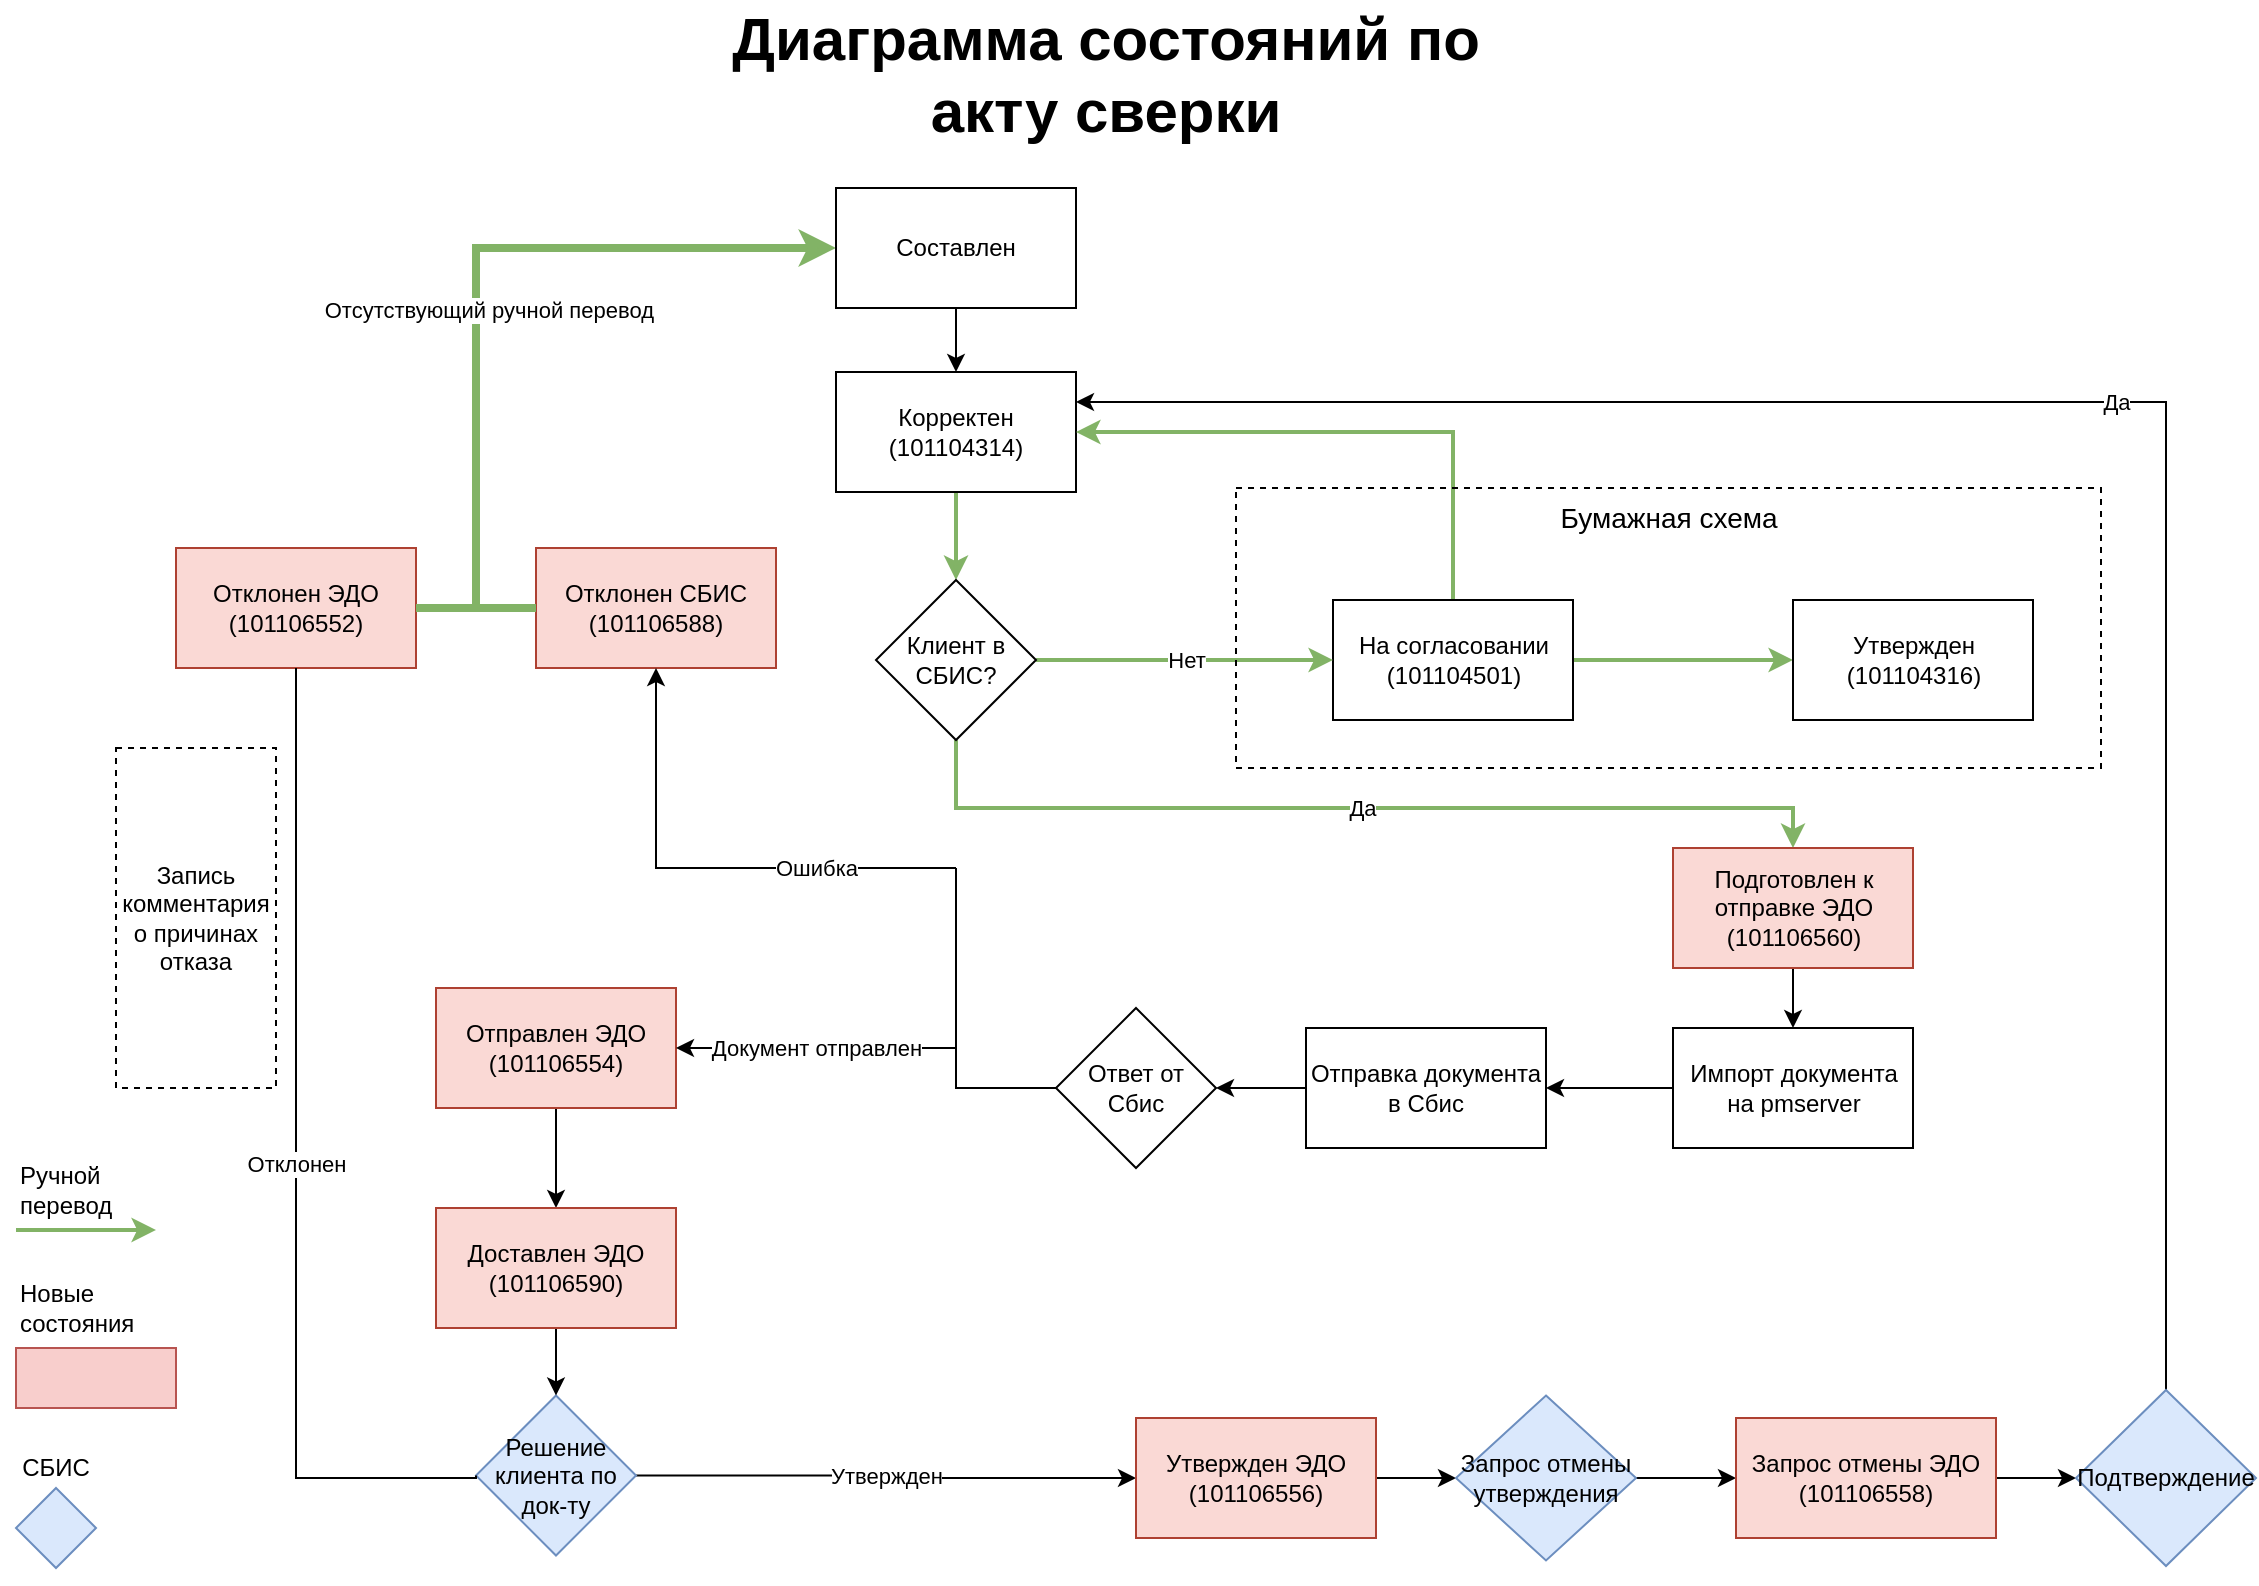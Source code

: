 <mxfile version="15.7.4" type="device"><diagram id="iuCHiCjnLZ_IgXiarGEA" name="Reconcilliation_States_Diagram"><mxGraphModel dx="1422" dy="794" grid="1" gridSize="10" guides="1" tooltips="1" connect="1" arrows="1" fold="1" page="1" pageScale="1" pageWidth="1169" pageHeight="827" math="0" shadow="0"><root><mxCell id="0"/><mxCell id="1" parent="0"/><mxCell id="cApltJcbFy3aZXX6_Vio-32" style="edgeStyle=orthogonalEdgeStyle;orthogonalLoop=1;jettySize=auto;html=1;exitX=0.5;exitY=1;exitDx=0;exitDy=0;entryX=0.5;entryY=0;entryDx=0;entryDy=0;fillColor=#d5e8d4;strokeColor=#82b366;strokeWidth=2;rounded=0;" parent="1" source="cApltJcbFy3aZXX6_Vio-2" target="cApltJcbFy3aZXX6_Vio-25" edge="1"><mxGeometry relative="1" as="geometry"/></mxCell><mxCell id="cApltJcbFy3aZXX6_Vio-2" value="Корректен (101104314)" style="whiteSpace=wrap;html=1;rounded=0;" parent="1" vertex="1"><mxGeometry x="450" y="202" width="120" height="60" as="geometry"/></mxCell><mxCell id="cApltJcbFy3aZXX6_Vio-29" style="edgeStyle=orthogonalEdgeStyle;orthogonalLoop=1;jettySize=auto;html=1;exitX=1;exitY=0.5;exitDx=0;exitDy=0;entryX=0;entryY=0.5;entryDx=0;entryDy=0;fillColor=#d5e8d4;strokeColor=#82b366;strokeWidth=2;rounded=0;" parent="1" source="cApltJcbFy3aZXX6_Vio-6" target="cApltJcbFy3aZXX6_Vio-28" edge="1"><mxGeometry relative="1" as="geometry"/></mxCell><mxCell id="cApltJcbFy3aZXX6_Vio-35" style="edgeStyle=orthogonalEdgeStyle;orthogonalLoop=1;jettySize=auto;html=1;exitX=0.5;exitY=0;exitDx=0;exitDy=0;entryX=1;entryY=0.5;entryDx=0;entryDy=0;strokeWidth=2;fillColor=#d5e8d4;strokeColor=#82b366;rounded=0;" parent="1" source="cApltJcbFy3aZXX6_Vio-6" target="cApltJcbFy3aZXX6_Vio-2" edge="1"><mxGeometry relative="1" as="geometry"/></mxCell><mxCell id="cApltJcbFy3aZXX6_Vio-6" value="На согласовании (101104501)" style="whiteSpace=wrap;html=1;rounded=0;" parent="1" vertex="1"><mxGeometry x="698.5" y="316" width="120" height="60" as="geometry"/></mxCell><mxCell id="DxhJmPemfOAqNEXlMJyS-25" style="edgeStyle=orthogonalEdgeStyle;rounded=0;orthogonalLoop=1;jettySize=auto;html=1;exitX=0.5;exitY=1;exitDx=0;exitDy=0;entryX=0.5;entryY=0;entryDx=0;entryDy=0;fontSize=11;strokeColor=#000000;strokeWidth=1;align=center;" edge="1" parent="1" source="cApltJcbFy3aZXX6_Vio-8" target="DxhJmPemfOAqNEXlMJyS-10"><mxGeometry relative="1" as="geometry"/></mxCell><mxCell id="cApltJcbFy3aZXX6_Vio-8" value="Отправлен ЭДО (101106554)" style="whiteSpace=wrap;html=1;fillColor=#fad9d5;strokeColor=#ae4132;rounded=0;" parent="1" vertex="1"><mxGeometry x="250" y="510" width="120" height="60" as="geometry"/></mxCell><mxCell id="cApltJcbFy3aZXX6_Vio-38" value="Утвержден" style="edgeStyle=orthogonalEdgeStyle;orthogonalLoop=1;jettySize=auto;html=1;exitX=1;exitY=0.5;exitDx=0;exitDy=0;entryX=0;entryY=0.5;entryDx=0;entryDy=0;rounded=0;fontStyle=0" parent="1" source="cApltJcbFy3aZXX6_Vio-17" target="cApltJcbFy3aZXX6_Vio-37" edge="1"><mxGeometry relative="1" as="geometry"/></mxCell><mxCell id="cApltJcbFy3aZXX6_Vio-17" value="Решение клиента по док-ту" style="rhombus;whiteSpace=wrap;html=1;fillColor=#dae8fc;strokeColor=#6c8ebf;rounded=0;" parent="1" vertex="1"><mxGeometry x="270" y="713.75" width="80" height="80" as="geometry"/></mxCell><mxCell id="cApltJcbFy3aZXX6_Vio-27" value="Нет" style="edgeStyle=orthogonalEdgeStyle;orthogonalLoop=1;jettySize=auto;html=1;exitX=1;exitY=0.5;exitDx=0;exitDy=0;entryX=0;entryY=0.5;entryDx=0;entryDy=0;strokeWidth=2;gradientColor=#97d077;fillColor=#d5e8d4;strokeColor=#82b366;rounded=0;" parent="1" source="cApltJcbFy3aZXX6_Vio-25" target="cApltJcbFy3aZXX6_Vio-6" edge="1"><mxGeometry relative="1" as="geometry"><Array as="points"><mxPoint x="670" y="346"/><mxPoint x="670" y="346"/></Array></mxGeometry></mxCell><mxCell id="qCYMfcavBI-mf1ZPyFLn-5" value="Да" style="edgeStyle=orthogonalEdgeStyle;orthogonalLoop=1;jettySize=auto;html=1;exitX=0.5;exitY=1;exitDx=0;exitDy=0;entryX=0.5;entryY=0;entryDx=0;entryDy=0;fillColor=#d5e8d4;strokeColor=#82b366;strokeWidth=2;rounded=0;" parent="1" source="cApltJcbFy3aZXX6_Vio-25" target="qCYMfcavBI-mf1ZPyFLn-4" edge="1"><mxGeometry relative="1" as="geometry"><Array as="points"><mxPoint x="510" y="420"/><mxPoint x="929" y="420"/></Array></mxGeometry></mxCell><mxCell id="cApltJcbFy3aZXX6_Vio-25" value="Клиент в СБИС?" style="rhombus;whiteSpace=wrap;html=1;rounded=0;" parent="1" vertex="1"><mxGeometry x="470" y="306" width="80" height="80" as="geometry"/></mxCell><mxCell id="cApltJcbFy3aZXX6_Vio-28" value="Утвержден (101104316)" style="whiteSpace=wrap;html=1;rounded=0;" parent="1" vertex="1"><mxGeometry x="928.5" y="316" width="120" height="60" as="geometry"/></mxCell><mxCell id="cApltJcbFy3aZXX6_Vio-42" style="edgeStyle=orthogonalEdgeStyle;orthogonalLoop=1;jettySize=auto;html=1;exitX=1;exitY=0.5;exitDx=0;exitDy=0;entryX=0;entryY=0.5;entryDx=0;entryDy=0;fillColor=#d5e8d4;strokeColor=#000000;strokeWidth=1;rounded=0;" parent="1" source="cApltJcbFy3aZXX6_Vio-37" target="cApltJcbFy3aZXX6_Vio-40" edge="1"><mxGeometry relative="1" as="geometry"/></mxCell><mxCell id="cApltJcbFy3aZXX6_Vio-37" value="Утвержден ЭДО (101106556)" style="whiteSpace=wrap;html=1;fillColor=#fad9d5;strokeColor=#ae4132;rounded=0;" parent="1" vertex="1"><mxGeometry x="600" y="725" width="120" height="60" as="geometry"/></mxCell><mxCell id="cApltJcbFy3aZXX6_Vio-78" value="" style="edgeStyle=orthogonalEdgeStyle;orthogonalLoop=1;jettySize=auto;html=1;exitX=1;exitY=0.5;exitDx=0;exitDy=0;entryX=0;entryY=0.5;entryDx=0;entryDy=0;fontSize=10;strokeColor=#000000;strokeWidth=1;fillColor=#d5e8d4;rounded=0;" parent="1" source="cApltJcbFy3aZXX6_Vio-40" target="cApltJcbFy3aZXX6_Vio-41" edge="1"><mxGeometry relative="1" as="geometry"/></mxCell><mxCell id="cApltJcbFy3aZXX6_Vio-40" value="Запрос отмены утверждения" style="rhombus;whiteSpace=wrap;html=1;fillColor=#dae8fc;strokeColor=#6c8ebf;rounded=0;" parent="1" vertex="1"><mxGeometry x="760" y="713.75" width="90" height="82.5" as="geometry"/></mxCell><mxCell id="cApltJcbFy3aZXX6_Vio-51" style="edgeStyle=orthogonalEdgeStyle;orthogonalLoop=1;jettySize=auto;html=1;exitX=1;exitY=0.5;exitDx=0;exitDy=0;entryX=0;entryY=0.5;entryDx=0;entryDy=0;fillColor=#d5e8d4;strokeColor=#000000;strokeWidth=1;rounded=0;" parent="1" source="cApltJcbFy3aZXX6_Vio-41" target="cApltJcbFy3aZXX6_Vio-50" edge="1"><mxGeometry relative="1" as="geometry"/></mxCell><mxCell id="cApltJcbFy3aZXX6_Vio-41" value="Запрос отмены ЭДО (101106558)" style="whiteSpace=wrap;html=1;fillColor=#fad9d5;strokeColor=#ae4132;rounded=0;" parent="1" vertex="1"><mxGeometry x="900" y="725" width="130" height="60" as="geometry"/></mxCell><mxCell id="cApltJcbFy3aZXX6_Vio-52" value="Да" style="edgeStyle=orthogonalEdgeStyle;orthogonalLoop=1;jettySize=auto;html=1;exitX=0.5;exitY=0;exitDx=0;exitDy=0;entryX=1;entryY=0.25;entryDx=0;entryDy=0;fillColor=#d5e8d4;strokeColor=#000000;strokeWidth=1;rounded=0;" parent="1" source="cApltJcbFy3aZXX6_Vio-50" target="cApltJcbFy3aZXX6_Vio-2" edge="1"><mxGeometry relative="1" as="geometry"><Array as="points"><mxPoint x="1115" y="217"/></Array></mxGeometry></mxCell><mxCell id="cApltJcbFy3aZXX6_Vio-50" value="Подтверждение" style="rhombus;whiteSpace=wrap;html=1;fillColor=#dae8fc;strokeColor=#6c8ebf;rounded=0;" parent="1" vertex="1"><mxGeometry x="1070" y="711" width="90" height="88" as="geometry"/></mxCell><mxCell id="cApltJcbFy3aZXX6_Vio-56" value="Запись комментария о причинах отказа" style="whiteSpace=wrap;html=1;dashed=1;fillColor=none;horizontal=1;rounded=0;" parent="1" vertex="1"><mxGeometry x="90" y="390" width="80" height="170" as="geometry"/></mxCell><mxCell id="EoI1GxVh2-0JeKaHGXAE-5" value="&lt;div style=&quot;font-size: 11px;&quot;&gt;Отсутствующий ручной перевод&lt;/div&gt;" style="edgeStyle=orthogonalEdgeStyle;orthogonalLoop=1;jettySize=auto;html=1;entryX=0;entryY=0.5;entryDx=0;entryDy=0;fillColor=#d5e8d4;strokeColor=#82b366;strokeWidth=4;align=right;shadow=0;verticalAlign=bottom;horizontal=1;fontSize=11;labelPosition=left;verticalLabelPosition=top;labelBorderColor=none;labelBackgroundColor=default;fontColor=default;spacingLeft=0;spacingBottom=0;spacingRight=0;spacingTop=0;spacing=2;rounded=0;" parent="1" target="EoI1GxVh2-0JeKaHGXAE-2" edge="1"><mxGeometry x="0.5" y="-40" relative="1" as="geometry"><mxPoint as="offset"/><mxPoint x="270" y="320" as="sourcePoint"/><Array as="points"><mxPoint x="270" y="140"/></Array></mxGeometry></mxCell><mxCell id="cApltJcbFy3aZXX6_Vio-58" value="Отклонен ЭДО (101106552)" style="whiteSpace=wrap;html=1;fillColor=#fad9d5;strokeColor=#ae4132;rounded=0;" parent="1" vertex="1"><mxGeometry x="120" y="290" width="120" height="60" as="geometry"/></mxCell><mxCell id="cApltJcbFy3aZXX6_Vio-59" value="Отклонен" style="edgeStyle=orthogonalEdgeStyle;orthogonalLoop=1;jettySize=auto;html=1;exitX=0;exitY=0.5;exitDx=0;exitDy=0;endArrow=none;rounded=0;fontStyle=0;entryX=0.5;entryY=1;entryDx=0;entryDy=0;" parent="1" source="cApltJcbFy3aZXX6_Vio-17" target="cApltJcbFy3aZXX6_Vio-58" edge="1"><mxGeometry relative="1" as="geometry"><mxPoint x="381.5" y="782" as="sourcePoint"/><mxPoint x="180" y="300" as="targetPoint"/><Array as="points"><mxPoint x="270" y="755"/><mxPoint x="180" y="755"/></Array></mxGeometry></mxCell><mxCell id="cApltJcbFy3aZXX6_Vio-63" value="" style="endArrow=classic;html=1;strokeColor=#82b366;strokeWidth=2;fillColor=#d5e8d4;rounded=0;" parent="1" edge="1"><mxGeometry width="50" height="50" relative="1" as="geometry"><mxPoint x="40" y="631" as="sourcePoint"/><mxPoint x="110" y="631" as="targetPoint"/><Array as="points"><mxPoint x="110" y="631"/></Array></mxGeometry></mxCell><mxCell id="cApltJcbFy3aZXX6_Vio-64" value="Ручной перевод" style="text;html=1;strokeColor=none;fillColor=none;align=left;verticalAlign=middle;whiteSpace=wrap;rounded=0;" parent="1" vertex="1"><mxGeometry x="40" y="601" width="40" height="20" as="geometry"/></mxCell><mxCell id="cApltJcbFy3aZXX6_Vio-66" value="" style="whiteSpace=wrap;html=1;fillColor=#f8cecc;strokeColor=#b85450;rounded=0;" parent="1" vertex="1"><mxGeometry x="40" y="690" width="80" height="30" as="geometry"/></mxCell><mxCell id="cApltJcbFy3aZXX6_Vio-67" value="Новые состояния" style="text;html=1;strokeColor=none;fillColor=none;align=left;verticalAlign=middle;whiteSpace=wrap;rounded=0;" parent="1" vertex="1"><mxGeometry x="40" y="660" width="60" height="20" as="geometry"/></mxCell><mxCell id="cApltJcbFy3aZXX6_Vio-68" value="" style="rhombus;whiteSpace=wrap;html=1;align=left;fillColor=#dae8fc;strokeColor=#6c8ebf;rounded=0;" parent="1" vertex="1"><mxGeometry x="40" y="760" width="40" height="40" as="geometry"/></mxCell><mxCell id="cApltJcbFy3aZXX6_Vio-70" value="СБИС" style="text;html=1;strokeColor=none;fillColor=none;align=center;verticalAlign=middle;whiteSpace=wrap;rounded=0;" parent="1" vertex="1"><mxGeometry x="40" y="740" width="40" height="20" as="geometry"/></mxCell><mxCell id="cApltJcbFy3aZXX6_Vio-73" value="Диаграмма состояний по акту сверки" style="text;html=1;strokeColor=none;fillColor=none;align=center;verticalAlign=middle;whiteSpace=wrap;fontSize=30;fontStyle=1;rounded=0;" parent="1" vertex="1"><mxGeometry x="390" y="20" width="390" height="65" as="geometry"/></mxCell><mxCell id="cApltJcbFy3aZXX6_Vio-75" value="&lt;font style=&quot;font-size: 14px;&quot;&gt;&lt;span style=&quot;font-size: 14px;&quot;&gt;Бумажная схема&lt;/span&gt;&lt;/font&gt;" style="whiteSpace=wrap;html=1;dashed=1;fontSize=14;strokeColor=#000000;fillColor=none;gradientColor=#ffffff;align=center;verticalAlign=top;horizontal=1;fontStyle=0;rounded=0;" parent="1" vertex="1"><mxGeometry x="650" y="260" width="432.5" height="140" as="geometry"/></mxCell><mxCell id="DxhJmPemfOAqNEXlMJyS-2" value="" style="edgeStyle=orthogonalEdgeStyle;orthogonalLoop=1;jettySize=auto;html=1;strokeColor=#000000;strokeWidth=1;rounded=0;" edge="1" parent="1" source="qCYMfcavBI-mf1ZPyFLn-4" target="DxhJmPemfOAqNEXlMJyS-1"><mxGeometry relative="1" as="geometry"/></mxCell><mxCell id="qCYMfcavBI-mf1ZPyFLn-4" value="Подготовлен к отправке ЭДО (101106560)" style="whiteSpace=wrap;html=1;fillColor=#fad9d5;strokeColor=#ae4132;rounded=0;" parent="1" vertex="1"><mxGeometry x="868.5" y="440" width="120" height="60" as="geometry"/></mxCell><mxCell id="qCYMfcavBI-mf1ZPyFLn-7" style="edgeStyle=orthogonalEdgeStyle;orthogonalLoop=1;jettySize=auto;html=1;exitX=0.5;exitY=1;exitDx=0;exitDy=0;strokeWidth=1;rounded=0;" parent="1" source="qCYMfcavBI-mf1ZPyFLn-4" target="qCYMfcavBI-mf1ZPyFLn-4" edge="1"><mxGeometry relative="1" as="geometry"/></mxCell><mxCell id="EoI1GxVh2-0JeKaHGXAE-4" value="" style="edgeStyle=orthogonalEdgeStyle;orthogonalLoop=1;jettySize=auto;html=1;rounded=0;" parent="1" source="EoI1GxVh2-0JeKaHGXAE-2" target="cApltJcbFy3aZXX6_Vio-2" edge="1"><mxGeometry relative="1" as="geometry"/></mxCell><mxCell id="EoI1GxVh2-0JeKaHGXAE-2" value="Составлен" style="whiteSpace=wrap;html=1;rounded=0;" parent="1" vertex="1"><mxGeometry x="450" y="110" width="120" height="60" as="geometry"/></mxCell><mxCell id="z6jJK3Eafvz8zBtHkq-D-1" style="edgeStyle=orthogonalEdgeStyle;orthogonalLoop=1;jettySize=auto;html=1;exitX=0.5;exitY=1;exitDx=0;exitDy=0;strokeWidth=2;rounded=0;" parent="1" source="cApltJcbFy3aZXX6_Vio-50" target="cApltJcbFy3aZXX6_Vio-50" edge="1"><mxGeometry relative="1" as="geometry"/></mxCell><mxCell id="DxhJmPemfOAqNEXlMJyS-4" value="" style="edgeStyle=orthogonalEdgeStyle;orthogonalLoop=1;jettySize=auto;html=1;strokeColor=#000000;strokeWidth=1;rounded=0;" edge="1" parent="1" source="DxhJmPemfOAqNEXlMJyS-1" target="DxhJmPemfOAqNEXlMJyS-3"><mxGeometry relative="1" as="geometry"/></mxCell><mxCell id="DxhJmPemfOAqNEXlMJyS-1" value="Импорт документа на pmserver" style="whiteSpace=wrap;html=1;rounded=0;" vertex="1" parent="1"><mxGeometry x="868.5" y="530" width="120" height="60" as="geometry"/></mxCell><mxCell id="DxhJmPemfOAqNEXlMJyS-6" value="" style="edgeStyle=orthogonalEdgeStyle;orthogonalLoop=1;jettySize=auto;html=1;strokeColor=#000000;strokeWidth=1;" edge="1" parent="1" source="DxhJmPemfOAqNEXlMJyS-3" target="DxhJmPemfOAqNEXlMJyS-5"><mxGeometry relative="1" as="geometry"/></mxCell><mxCell id="DxhJmPemfOAqNEXlMJyS-3" value="Отправка документа в Сбис" style="whiteSpace=wrap;html=1;rounded=0;" vertex="1" parent="1"><mxGeometry x="685" y="530" width="120" height="60" as="geometry"/></mxCell><mxCell id="DxhJmPemfOAqNEXlMJyS-5" value="Ответ от Сбис" style="rhombus;whiteSpace=wrap;html=1;rounded=0;" vertex="1" parent="1"><mxGeometry x="560" y="520" width="80" height="80" as="geometry"/></mxCell><mxCell id="DxhJmPemfOAqNEXlMJyS-9" value="Отклонен СБИС&lt;br&gt;(101106588)" style="whiteSpace=wrap;html=1;fillColor=#fad9d5;strokeColor=#ae4132;rounded=0;" vertex="1" parent="1"><mxGeometry x="300" y="290" width="120" height="60" as="geometry"/></mxCell><mxCell id="DxhJmPemfOAqNEXlMJyS-24" style="edgeStyle=orthogonalEdgeStyle;rounded=0;orthogonalLoop=1;jettySize=auto;html=1;exitX=0.5;exitY=1;exitDx=0;exitDy=0;entryX=0.5;entryY=0;entryDx=0;entryDy=0;fontSize=11;strokeColor=#000000;strokeWidth=1;align=center;" edge="1" parent="1" source="DxhJmPemfOAqNEXlMJyS-10" target="cApltJcbFy3aZXX6_Vio-17"><mxGeometry relative="1" as="geometry"/></mxCell><mxCell id="DxhJmPemfOAqNEXlMJyS-10" value="Доставлен ЭДО&lt;br&gt;(101106590)" style="whiteSpace=wrap;html=1;fillColor=#fad9d5;strokeColor=#ae4132;rounded=0;" vertex="1" parent="1"><mxGeometry x="250" y="620" width="120" height="60" as="geometry"/></mxCell><mxCell id="DxhJmPemfOAqNEXlMJyS-18" value="Документ отправлен" style="endArrow=classic;html=1;rounded=0;fontSize=11;strokeColor=#000000;strokeWidth=1;align=center;entryX=1;entryY=0.5;entryDx=0;entryDy=0;" edge="1" parent="1" target="cApltJcbFy3aZXX6_Vio-8"><mxGeometry width="50" height="50" relative="1" as="geometry"><mxPoint x="510" y="540" as="sourcePoint"/><mxPoint x="390" y="550" as="targetPoint"/><mxPoint as="offset"/></mxGeometry></mxCell><mxCell id="DxhJmPemfOAqNEXlMJyS-19" value="Ошибка" style="endArrow=classic;html=1;rounded=0;fontSize=11;strokeColor=#000000;strokeWidth=1;align=center;entryX=0.5;entryY=1;entryDx=0;entryDy=0;" edge="1" parent="1" target="DxhJmPemfOAqNEXlMJyS-9"><mxGeometry x="-0.44" width="50" height="50" relative="1" as="geometry"><mxPoint x="510" y="450" as="sourcePoint"/><mxPoint x="450" y="389" as="targetPoint"/><Array as="points"><mxPoint x="360" y="450"/></Array><mxPoint as="offset"/></mxGeometry></mxCell><mxCell id="DxhJmPemfOAqNEXlMJyS-21" value="" style="endArrow=none;html=1;rounded=0;fontSize=11;strokeColor=#000000;strokeWidth=1;align=center;exitX=0;exitY=0.5;exitDx=0;exitDy=0;" edge="1" parent="1" source="DxhJmPemfOAqNEXlMJyS-5"><mxGeometry width="50" height="50" relative="1" as="geometry"><mxPoint x="535" y="580" as="sourcePoint"/><mxPoint x="510" y="450" as="targetPoint"/><Array as="points"><mxPoint x="560" y="560"/><mxPoint x="510" y="560"/></Array></mxGeometry></mxCell><mxCell id="DxhJmPemfOAqNEXlMJyS-26" value="" style="endArrow=none;html=1;rounded=0;fontSize=11;strokeColor=#82b366;strokeWidth=4;align=center;entryX=0;entryY=0.5;entryDx=0;entryDy=0;exitX=1;exitY=0.5;exitDx=0;exitDy=0;fillColor=#d5e8d4;" edge="1" parent="1" source="cApltJcbFy3aZXX6_Vio-58" target="DxhJmPemfOAqNEXlMJyS-9"><mxGeometry width="50" height="50" relative="1" as="geometry"><mxPoint x="250" y="320" as="sourcePoint"/><mxPoint x="290" y="319.5" as="targetPoint"/><Array as="points"/></mxGeometry></mxCell></root></mxGraphModel></diagram></mxfile>
